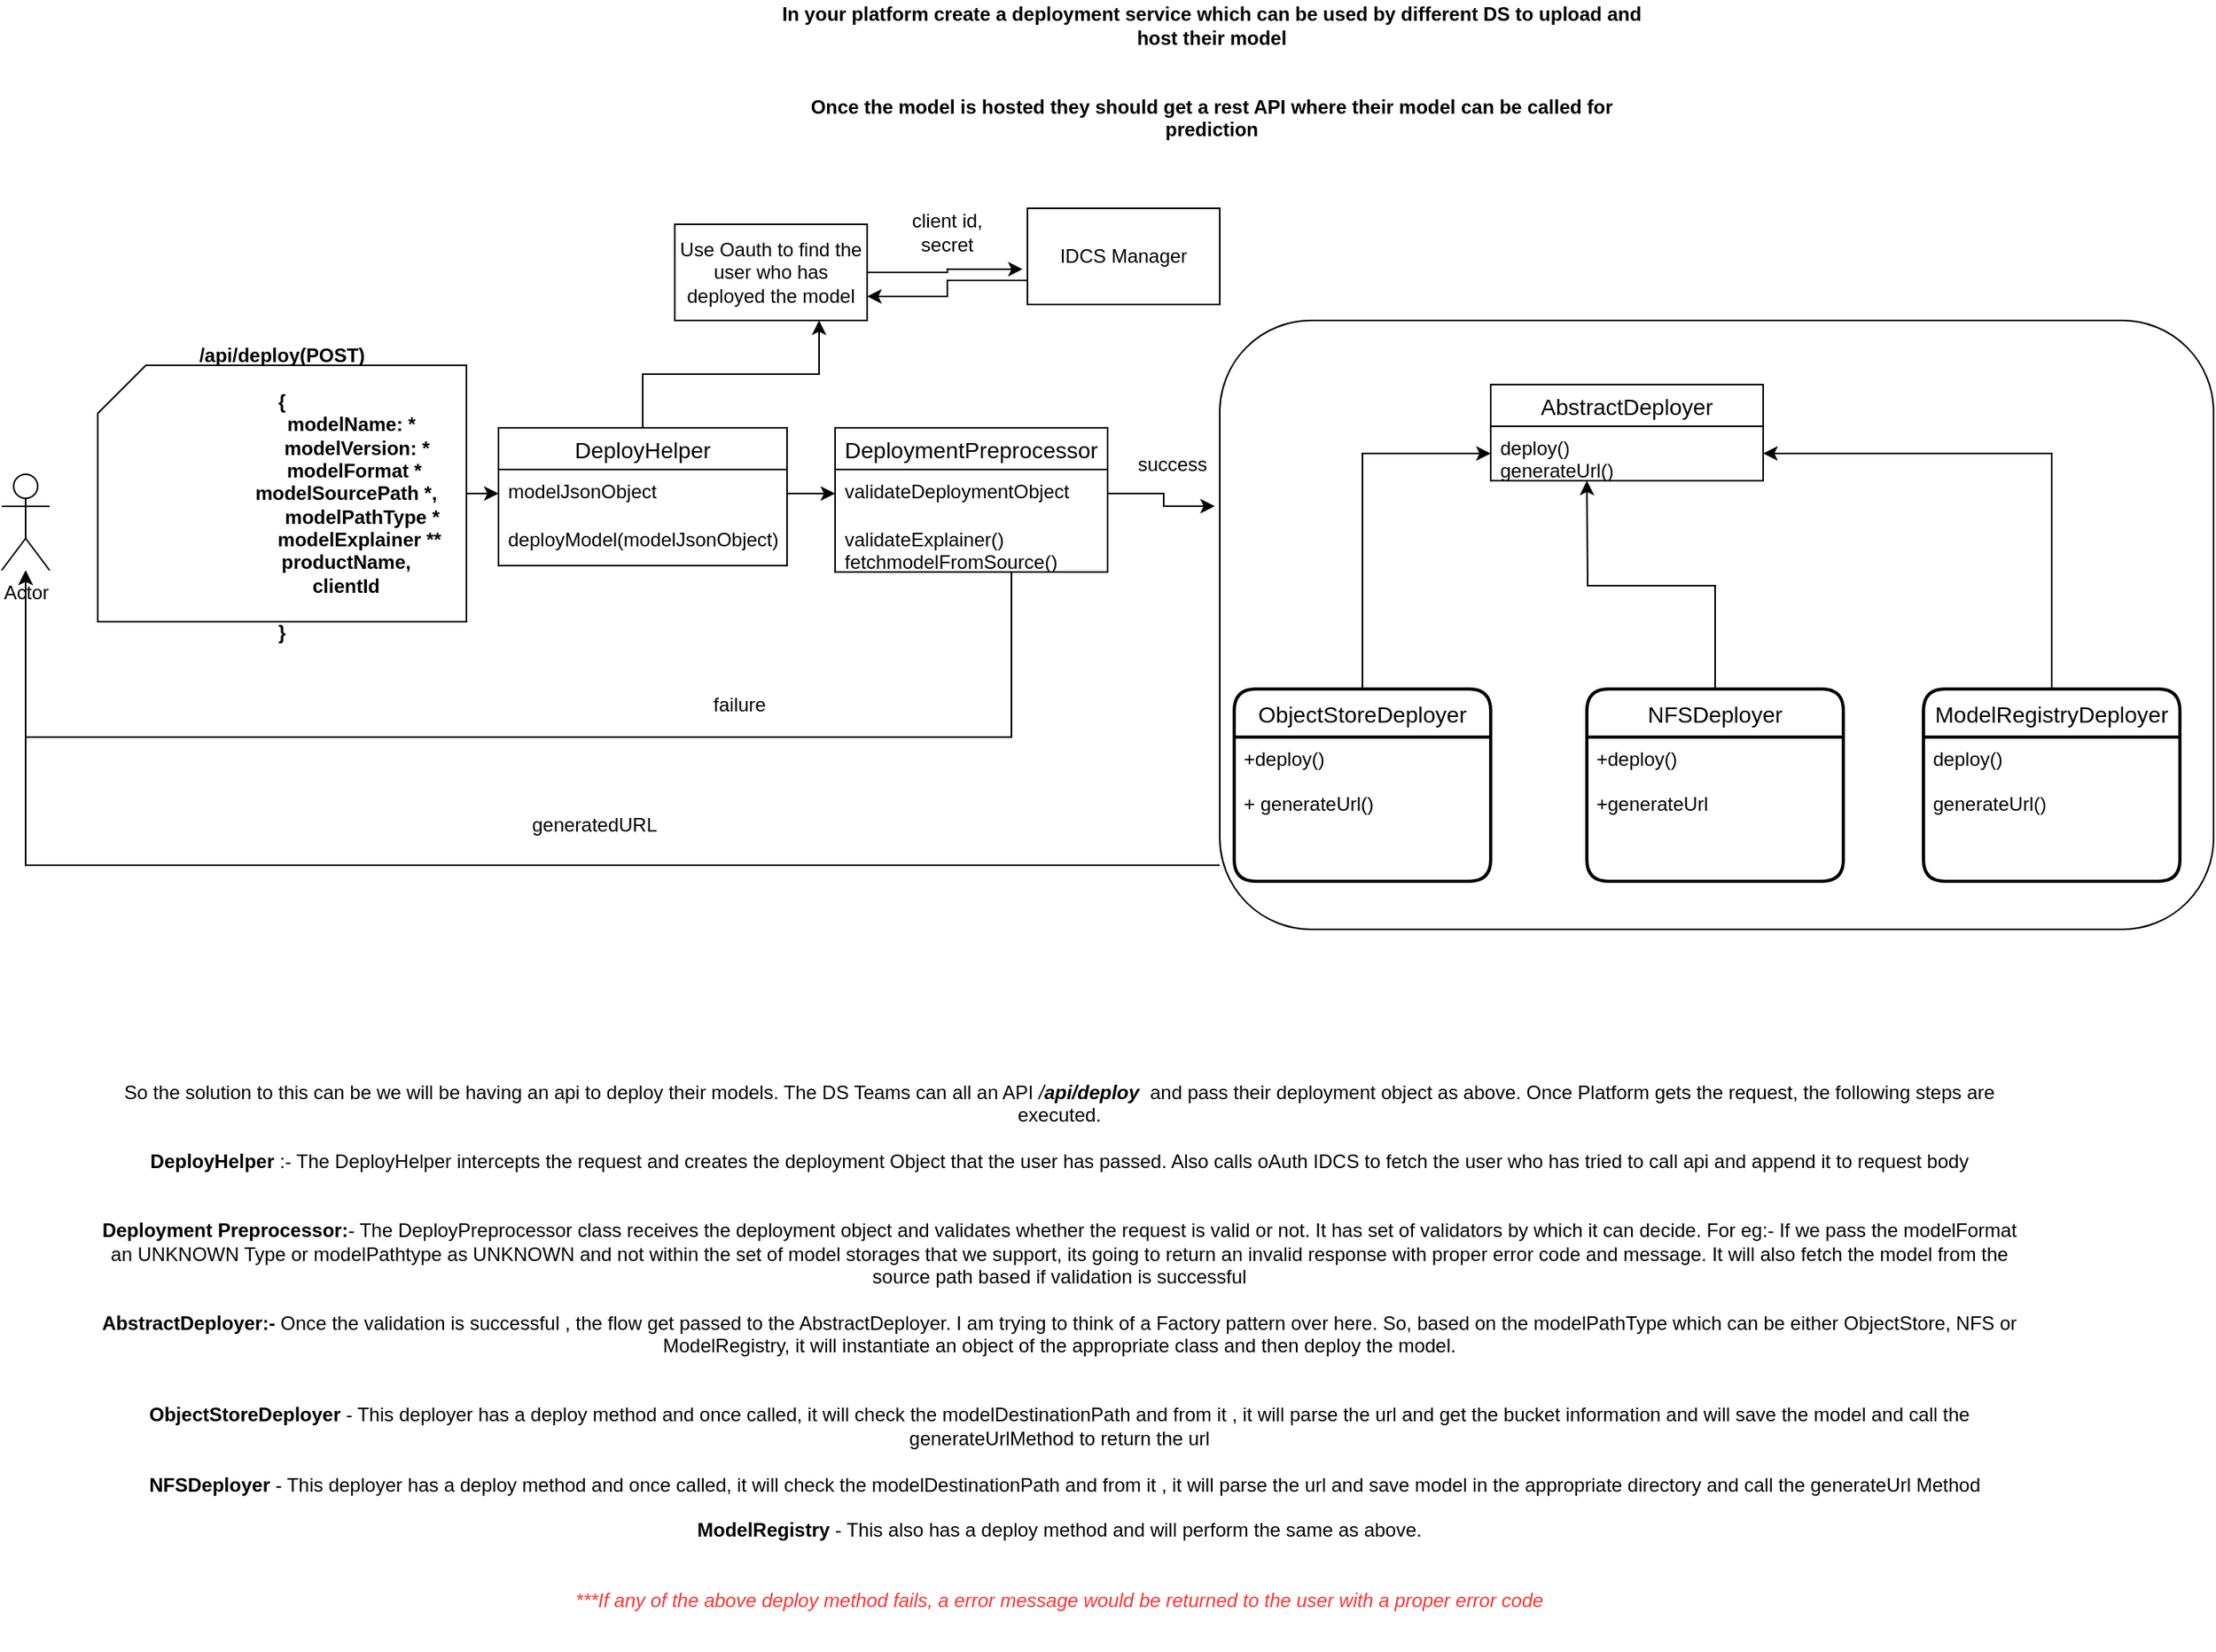 <mxfile version="16.6.2" type="github">
  <diagram id="Cmb6Y8wILAqnmDr7faR3" name="Page-1">
    <mxGraphModel dx="1379" dy="771" grid="1" gridSize="10" guides="1" tooltips="1" connect="1" arrows="1" fold="1" page="1" pageScale="1" pageWidth="827" pageHeight="1169" math="0" shadow="0">
      <root>
        <mxCell id="0" />
        <mxCell id="1" parent="0" />
        <mxCell id="dhD3YD7b5aUZ2z6ylpIw-39" style="edgeStyle=orthogonalEdgeStyle;rounded=0;orthogonalLoop=1;jettySize=auto;html=1;" edge="1" parent="1" source="dhD3YD7b5aUZ2z6ylpIw-26" target="dhD3YD7b5aUZ2z6ylpIw-3">
          <mxGeometry relative="1" as="geometry">
            <Array as="points">
              <mxPoint x="35" y="550" />
            </Array>
          </mxGeometry>
        </mxCell>
        <mxCell id="dhD3YD7b5aUZ2z6ylpIw-26" value="" style="rounded=1;whiteSpace=wrap;html=1;" vertex="1" parent="1">
          <mxGeometry x="780" y="210" width="620" height="380" as="geometry" />
        </mxCell>
        <mxCell id="dhD3YD7b5aUZ2z6ylpIw-1" value="&lt;div&gt;&lt;b&gt;In your platform create a deployment service which can be used by different DS to upload and host their model&lt;/b&gt;&lt;/div&gt;&lt;div&gt;&lt;b&gt;&lt;br&gt;&lt;/b&gt;&lt;/div&gt;&lt;div&gt;&lt;b&gt;&lt;br&gt;&lt;/b&gt;&lt;/div&gt;&lt;div&gt;&lt;b&gt;Once the model is hosted they should get a rest API where their model can be called for prediction&lt;/b&gt;&lt;/div&gt;" style="text;html=1;strokeColor=none;fillColor=none;align=center;verticalAlign=middle;whiteSpace=wrap;rounded=0;" vertex="1" parent="1">
          <mxGeometry x="500" y="10" width="550" height="90" as="geometry" />
        </mxCell>
        <mxCell id="dhD3YD7b5aUZ2z6ylpIw-2" value="So the solution to this can be we will be having an api to deploy their models. The DS Teams can all an API &lt;i&gt;/&lt;/i&gt;&lt;b&gt;&lt;i&gt;api/deploy&amp;nbsp;&lt;/i&gt;&lt;/b&gt;&amp;nbsp;and pass their deployment object as above. Once Platform gets the request, the following steps are executed.&lt;br&gt;&lt;br&gt;&lt;b&gt;DeployHelper&lt;/b&gt; :- The DeployHelper intercepts the request and creates the deployment Object that the user has passed. Also calls oAuth IDCS to fetch the user who has tried to call api and append it to request body&lt;br&gt;&lt;br&gt;&lt;br&gt;&lt;b&gt;Deployment Preprocessor:&lt;/b&gt;- The DeployPreprocessor class receives the deployment object and validates whether the request is valid or not. It has set of validators by which it can decide. For eg:- If we pass the modelFormat an UNKNOWN Type or modelPathtype as UNKNOWN and not within the set of model storages that we support, its going to return an invalid response with proper error code and message. It will also fetch the model from the source path based if validation is successful&lt;br&gt;&lt;br&gt;&lt;b&gt;AbstractDeployer:-&lt;/b&gt; Once the validation is successful , the flow get passed to the AbstractDeployer. I am trying to think of a Factory pattern over here. So, based on the modelPathType which can be either ObjectStore, NFS or ModelRegistry, it will instantiate an object of the appropriate class and then deploy the model.&lt;br&gt;&lt;br&gt;&lt;br&gt;&lt;b&gt;ObjectStoreDeployer&lt;/b&gt; - This deployer has a deploy method and once called, it will check the modelDestinationPath and from it , it will parse the url and get the bucket information and will save the model and call the generateUrlMethod to return the url&lt;br&gt;&lt;br&gt;&amp;nbsp; &lt;b&gt;NFSDeployer&lt;/b&gt; - This deployer has a deploy method and once called, it will check the modelDestinationPath and from it , it will parse the url and save model in the appropriate directory and call the generateUrl Method&lt;br&gt;&lt;br&gt;&lt;b&gt;ModelRegistry&lt;/b&gt; - This also has a deploy method and will perform the same as above.&lt;br&gt;&lt;br&gt;&lt;br&gt;&lt;font color=&quot;#ff3333&quot;&gt;&lt;i&gt;***If any of the above deploy method fails, a error message would be returned to the user with a proper error code&lt;/i&gt;&lt;/font&gt;" style="text;html=1;strokeColor=none;fillColor=none;align=center;verticalAlign=middle;whiteSpace=wrap;rounded=0;" vertex="1" parent="1">
          <mxGeometry x="80" y="660" width="1200" height="380" as="geometry" />
        </mxCell>
        <mxCell id="dhD3YD7b5aUZ2z6ylpIw-3" value="Actor" style="shape=umlActor;verticalLabelPosition=bottom;verticalAlign=top;html=1;outlineConnect=0;" vertex="1" parent="1">
          <mxGeometry x="20" y="306" width="30" height="60" as="geometry" />
        </mxCell>
        <mxCell id="dhD3YD7b5aUZ2z6ylpIw-33" style="edgeStyle=orthogonalEdgeStyle;rounded=0;orthogonalLoop=1;jettySize=auto;html=1;exitX=1;exitY=0.5;exitDx=0;exitDy=0;exitPerimeter=0;entryX=0;entryY=0.5;entryDx=0;entryDy=0;" edge="1" parent="1" source="dhD3YD7b5aUZ2z6ylpIw-4" target="dhD3YD7b5aUZ2z6ylpIw-7">
          <mxGeometry relative="1" as="geometry" />
        </mxCell>
        <mxCell id="dhD3YD7b5aUZ2z6ylpIw-4" value="&lt;b&gt;/api/deploy(POST)&lt;br&gt;&lt;br&gt;{&lt;br&gt;&lt;/b&gt;&lt;blockquote style=&quot;margin: 0 0 0 40px ; border: none ; padding: 0px&quot;&gt;&lt;blockquote style=&quot;margin: 0 0 0 40px ; border: none ; padding: 0px&quot;&gt;&lt;b&gt;&amp;nbsp; modelName: *&lt;/b&gt;&lt;/blockquote&gt;&lt;blockquote style=&quot;margin: 0 0 0 40px ; border: none ; padding: 0px&quot;&gt;&lt;b&gt;&amp;nbsp; &amp;nbsp; modelVersion: *&lt;/b&gt;&lt;/blockquote&gt;&lt;blockquote style=&quot;margin: 0 0 0 40px ; border: none ; padding: 0px&quot;&gt;&lt;b&gt;&amp;nbsp; &amp;nbsp;modelFormat *&lt;/b&gt;&lt;/blockquote&gt;&lt;blockquote style=&quot;margin: 0 0 0 40px ; border: none ; padding: 0px&quot;&gt;&lt;b&gt;modelSourcePath *&lt;/b&gt;&lt;b&gt;,&lt;/b&gt;&lt;/blockquote&gt;&lt;blockquote style=&quot;margin: 0 0 0 40px ; border: none ; padding: 0px&quot;&gt;&lt;b&gt;&amp;nbsp; &amp;nbsp; &amp;nbsp; modelPathType *&lt;/b&gt;&lt;/blockquote&gt;&lt;blockquote style=&quot;margin: 0 0 0 40px ; border: none ; padding: 0px&quot;&gt;&lt;b&gt;&amp;nbsp; &amp;nbsp; &amp;nbsp;modelExplainer **&lt;/b&gt;&lt;/blockquote&gt;&lt;blockquote style=&quot;margin: 0 0 0 40px ; border: none ; padding: 0px&quot;&gt;&lt;b&gt;productName,&lt;/b&gt;&lt;/blockquote&gt;&lt;blockquote style=&quot;margin: 0 0 0 40px ; border: none ; padding: 0px&quot;&gt;&lt;b&gt;clientId&lt;/b&gt;&lt;/blockquote&gt;&lt;/blockquote&gt;&lt;b&gt;&lt;br&gt;}&lt;br&gt;&lt;/b&gt;" style="shape=card;whiteSpace=wrap;html=1;" vertex="1" parent="1">
          <mxGeometry x="80" y="238" width="230" height="160" as="geometry" />
        </mxCell>
        <mxCell id="dhD3YD7b5aUZ2z6ylpIw-43" style="edgeStyle=orthogonalEdgeStyle;rounded=0;orthogonalLoop=1;jettySize=auto;html=1;exitX=0.5;exitY=0;exitDx=0;exitDy=0;entryX=0.75;entryY=1;entryDx=0;entryDy=0;fontColor=#FF3333;" edge="1" parent="1" source="dhD3YD7b5aUZ2z6ylpIw-6" target="dhD3YD7b5aUZ2z6ylpIw-42">
          <mxGeometry relative="1" as="geometry" />
        </mxCell>
        <mxCell id="dhD3YD7b5aUZ2z6ylpIw-6" value="DeployHelper" style="swimlane;fontStyle=0;childLayout=stackLayout;horizontal=1;startSize=26;horizontalStack=0;resizeParent=1;resizeParentMax=0;resizeLast=0;collapsible=1;marginBottom=0;align=center;fontSize=14;" vertex="1" parent="1">
          <mxGeometry x="330" y="277" width="180" height="86" as="geometry" />
        </mxCell>
        <mxCell id="dhD3YD7b5aUZ2z6ylpIw-7" value="modelJsonObject" style="text;strokeColor=none;fillColor=none;spacingLeft=4;spacingRight=4;overflow=hidden;rotatable=0;points=[[0,0.5],[1,0.5]];portConstraint=eastwest;fontSize=12;" vertex="1" parent="dhD3YD7b5aUZ2z6ylpIw-6">
          <mxGeometry y="26" width="180" height="30" as="geometry" />
        </mxCell>
        <mxCell id="dhD3YD7b5aUZ2z6ylpIw-8" value="deployModel(modelJsonObject)" style="text;strokeColor=none;fillColor=none;spacingLeft=4;spacingRight=4;overflow=hidden;rotatable=0;points=[[0,0.5],[1,0.5]];portConstraint=eastwest;fontSize=12;" vertex="1" parent="dhD3YD7b5aUZ2z6ylpIw-6">
          <mxGeometry y="56" width="180" height="30" as="geometry" />
        </mxCell>
        <mxCell id="dhD3YD7b5aUZ2z6ylpIw-10" value="AbstractDeployer" style="swimlane;fontStyle=0;childLayout=stackLayout;horizontal=1;startSize=26;horizontalStack=0;resizeParent=1;resizeParentMax=0;resizeLast=0;collapsible=1;marginBottom=0;align=center;fontSize=14;" vertex="1" parent="1">
          <mxGeometry x="949" y="250" width="170" height="60" as="geometry" />
        </mxCell>
        <mxCell id="dhD3YD7b5aUZ2z6ylpIw-12" value="deploy()&#xa;generateUrl()" style="text;strokeColor=none;fillColor=none;spacingLeft=4;spacingRight=4;overflow=hidden;rotatable=0;points=[[0,0.5],[1,0.5]];portConstraint=eastwest;fontSize=12;" vertex="1" parent="dhD3YD7b5aUZ2z6ylpIw-10">
          <mxGeometry y="26" width="170" height="34" as="geometry" />
        </mxCell>
        <mxCell id="dhD3YD7b5aUZ2z6ylpIw-23" style="edgeStyle=orthogonalEdgeStyle;rounded=0;orthogonalLoop=1;jettySize=auto;html=1;entryX=0;entryY=0.5;entryDx=0;entryDy=0;" edge="1" parent="1" source="dhD3YD7b5aUZ2z6ylpIw-14" target="dhD3YD7b5aUZ2z6ylpIw-12">
          <mxGeometry relative="1" as="geometry" />
        </mxCell>
        <mxCell id="dhD3YD7b5aUZ2z6ylpIw-14" value="ObjectStoreDeployer" style="swimlane;childLayout=stackLayout;horizontal=1;startSize=30;horizontalStack=0;rounded=1;fontSize=14;fontStyle=0;strokeWidth=2;resizeParent=0;resizeLast=1;shadow=0;dashed=0;align=center;" vertex="1" parent="1">
          <mxGeometry x="789" y="440" width="160" height="120" as="geometry" />
        </mxCell>
        <mxCell id="dhD3YD7b5aUZ2z6ylpIw-15" value="+deploy()&#xa;&#xa;+ generateUrl()&#xa;" style="align=left;strokeColor=none;fillColor=none;spacingLeft=4;fontSize=12;verticalAlign=top;resizable=0;rotatable=0;part=1;" vertex="1" parent="dhD3YD7b5aUZ2z6ylpIw-14">
          <mxGeometry y="30" width="160" height="90" as="geometry" />
        </mxCell>
        <mxCell id="dhD3YD7b5aUZ2z6ylpIw-24" style="edgeStyle=orthogonalEdgeStyle;rounded=0;orthogonalLoop=1;jettySize=auto;html=1;exitX=0.5;exitY=0;exitDx=0;exitDy=0;" edge="1" parent="1" source="dhD3YD7b5aUZ2z6ylpIw-18">
          <mxGeometry relative="1" as="geometry">
            <mxPoint x="1009" y="310" as="targetPoint" />
          </mxGeometry>
        </mxCell>
        <mxCell id="dhD3YD7b5aUZ2z6ylpIw-18" value="NFSDeployer" style="swimlane;childLayout=stackLayout;horizontal=1;startSize=30;horizontalStack=0;rounded=1;fontSize=14;fontStyle=0;strokeWidth=2;resizeParent=0;resizeLast=1;shadow=0;dashed=0;align=center;" vertex="1" parent="1">
          <mxGeometry x="1009" y="440" width="160" height="120" as="geometry" />
        </mxCell>
        <mxCell id="dhD3YD7b5aUZ2z6ylpIw-19" value="+deploy()&#xa;&#xa;+generateUrl" style="align=left;strokeColor=none;fillColor=none;spacingLeft=4;fontSize=12;verticalAlign=top;resizable=0;rotatable=0;part=1;" vertex="1" parent="dhD3YD7b5aUZ2z6ylpIw-18">
          <mxGeometry y="30" width="160" height="90" as="geometry" />
        </mxCell>
        <mxCell id="dhD3YD7b5aUZ2z6ylpIw-25" style="edgeStyle=orthogonalEdgeStyle;rounded=0;orthogonalLoop=1;jettySize=auto;html=1;entryX=1;entryY=0.5;entryDx=0;entryDy=0;" edge="1" parent="1" source="dhD3YD7b5aUZ2z6ylpIw-20" target="dhD3YD7b5aUZ2z6ylpIw-12">
          <mxGeometry relative="1" as="geometry" />
        </mxCell>
        <mxCell id="dhD3YD7b5aUZ2z6ylpIw-20" value="ModelRegistryDeployer" style="swimlane;childLayout=stackLayout;horizontal=1;startSize=30;horizontalStack=0;rounded=1;fontSize=14;fontStyle=0;strokeWidth=2;resizeParent=0;resizeLast=1;shadow=0;dashed=0;align=center;" vertex="1" parent="1">
          <mxGeometry x="1219" y="440" width="160" height="120" as="geometry" />
        </mxCell>
        <mxCell id="dhD3YD7b5aUZ2z6ylpIw-21" value="deploy()&#xa;&#xa;generateUrl()&#xa;" style="align=left;strokeColor=none;fillColor=none;spacingLeft=4;fontSize=12;verticalAlign=top;resizable=0;rotatable=0;part=1;" vertex="1" parent="dhD3YD7b5aUZ2z6ylpIw-20">
          <mxGeometry y="30" width="160" height="90" as="geometry" />
        </mxCell>
        <mxCell id="dhD3YD7b5aUZ2z6ylpIw-37" style="edgeStyle=orthogonalEdgeStyle;rounded=0;orthogonalLoop=1;jettySize=auto;html=1;" edge="1" parent="1" source="dhD3YD7b5aUZ2z6ylpIw-28" target="dhD3YD7b5aUZ2z6ylpIw-3">
          <mxGeometry relative="1" as="geometry">
            <Array as="points">
              <mxPoint x="650" y="470" />
              <mxPoint x="35" y="470" />
            </Array>
          </mxGeometry>
        </mxCell>
        <mxCell id="dhD3YD7b5aUZ2z6ylpIw-28" value="DeploymentPreprocessor" style="swimlane;fontStyle=0;childLayout=stackLayout;horizontal=1;startSize=26;horizontalStack=0;resizeParent=1;resizeParentMax=0;resizeLast=0;collapsible=1;marginBottom=0;align=center;fontSize=14;" vertex="1" parent="1">
          <mxGeometry x="540" y="277" width="170" height="90" as="geometry" />
        </mxCell>
        <mxCell id="dhD3YD7b5aUZ2z6ylpIw-29" value="validateDeploymentObject" style="text;strokeColor=none;fillColor=none;spacingLeft=4;spacingRight=4;overflow=hidden;rotatable=0;points=[[0,0.5],[1,0.5]];portConstraint=eastwest;fontSize=12;" vertex="1" parent="dhD3YD7b5aUZ2z6ylpIw-28">
          <mxGeometry y="26" width="170" height="30" as="geometry" />
        </mxCell>
        <mxCell id="dhD3YD7b5aUZ2z6ylpIw-31" value="validateExplainer()&#xa;fetchmodelFromSource()&#xa;" style="text;strokeColor=none;fillColor=none;spacingLeft=4;spacingRight=4;overflow=hidden;rotatable=0;points=[[0,0.5],[1,0.5]];portConstraint=eastwest;fontSize=12;" vertex="1" parent="dhD3YD7b5aUZ2z6ylpIw-28">
          <mxGeometry y="56" width="170" height="34" as="geometry" />
        </mxCell>
        <mxCell id="dhD3YD7b5aUZ2z6ylpIw-34" style="edgeStyle=orthogonalEdgeStyle;rounded=0;orthogonalLoop=1;jettySize=auto;html=1;exitX=1;exitY=0.5;exitDx=0;exitDy=0;entryX=0;entryY=0.5;entryDx=0;entryDy=0;" edge="1" parent="1" source="dhD3YD7b5aUZ2z6ylpIw-7" target="dhD3YD7b5aUZ2z6ylpIw-29">
          <mxGeometry relative="1" as="geometry" />
        </mxCell>
        <mxCell id="dhD3YD7b5aUZ2z6ylpIw-35" style="edgeStyle=orthogonalEdgeStyle;rounded=0;orthogonalLoop=1;jettySize=auto;html=1;exitX=1;exitY=0.5;exitDx=0;exitDy=0;entryX=-0.005;entryY=0.305;entryDx=0;entryDy=0;entryPerimeter=0;" edge="1" parent="1" source="dhD3YD7b5aUZ2z6ylpIw-29" target="dhD3YD7b5aUZ2z6ylpIw-26">
          <mxGeometry relative="1" as="geometry" />
        </mxCell>
        <mxCell id="dhD3YD7b5aUZ2z6ylpIw-36" value="success" style="text;html=1;align=center;verticalAlign=middle;resizable=0;points=[];autosize=1;strokeColor=none;fillColor=none;" vertex="1" parent="1">
          <mxGeometry x="720" y="290" width="60" height="20" as="geometry" />
        </mxCell>
        <mxCell id="dhD3YD7b5aUZ2z6ylpIw-38" value="failure" style="text;html=1;align=center;verticalAlign=middle;resizable=0;points=[];autosize=1;strokeColor=none;fillColor=none;" vertex="1" parent="1">
          <mxGeometry x="455" y="440" width="50" height="20" as="geometry" />
        </mxCell>
        <mxCell id="dhD3YD7b5aUZ2z6ylpIw-40" value="generatedURL" style="text;html=1;strokeColor=none;fillColor=none;align=center;verticalAlign=middle;whiteSpace=wrap;rounded=0;" vertex="1" parent="1">
          <mxGeometry x="360" y="510" width="60" height="30" as="geometry" />
        </mxCell>
        <mxCell id="dhD3YD7b5aUZ2z6ylpIw-45" style="edgeStyle=orthogonalEdgeStyle;rounded=0;orthogonalLoop=1;jettySize=auto;html=1;exitX=1;exitY=0.5;exitDx=0;exitDy=0;entryX=-0.025;entryY=0.633;entryDx=0;entryDy=0;entryPerimeter=0;fontColor=#FF3333;" edge="1" parent="1" source="dhD3YD7b5aUZ2z6ylpIw-42" target="dhD3YD7b5aUZ2z6ylpIw-44">
          <mxGeometry relative="1" as="geometry" />
        </mxCell>
        <mxCell id="dhD3YD7b5aUZ2z6ylpIw-42" value="&lt;font color=&quot;#000000&quot;&gt;Use Oauth to find the user who has deployed the model&lt;/font&gt;" style="rounded=0;whiteSpace=wrap;html=1;fontColor=#FF3333;" vertex="1" parent="1">
          <mxGeometry x="440" y="150" width="120" height="60" as="geometry" />
        </mxCell>
        <mxCell id="dhD3YD7b5aUZ2z6ylpIw-48" style="edgeStyle=orthogonalEdgeStyle;rounded=0;orthogonalLoop=1;jettySize=auto;html=1;exitX=0;exitY=0.75;exitDx=0;exitDy=0;entryX=1;entryY=0.75;entryDx=0;entryDy=0;fontColor=#000000;" edge="1" parent="1" source="dhD3YD7b5aUZ2z6ylpIw-44" target="dhD3YD7b5aUZ2z6ylpIw-42">
          <mxGeometry relative="1" as="geometry" />
        </mxCell>
        <mxCell id="dhD3YD7b5aUZ2z6ylpIw-44" value="&lt;font color=&quot;#000000&quot;&gt;IDCS Manager&lt;/font&gt;" style="rounded=0;whiteSpace=wrap;html=1;fontColor=#FF3333;" vertex="1" parent="1">
          <mxGeometry x="660" y="140" width="120" height="60" as="geometry" />
        </mxCell>
        <mxCell id="dhD3YD7b5aUZ2z6ylpIw-47" value="client id, secret" style="text;html=1;strokeColor=none;fillColor=none;align=center;verticalAlign=middle;whiteSpace=wrap;rounded=0;fontColor=#000000;" vertex="1" parent="1">
          <mxGeometry x="580" y="140" width="60" height="30" as="geometry" />
        </mxCell>
      </root>
    </mxGraphModel>
  </diagram>
</mxfile>
